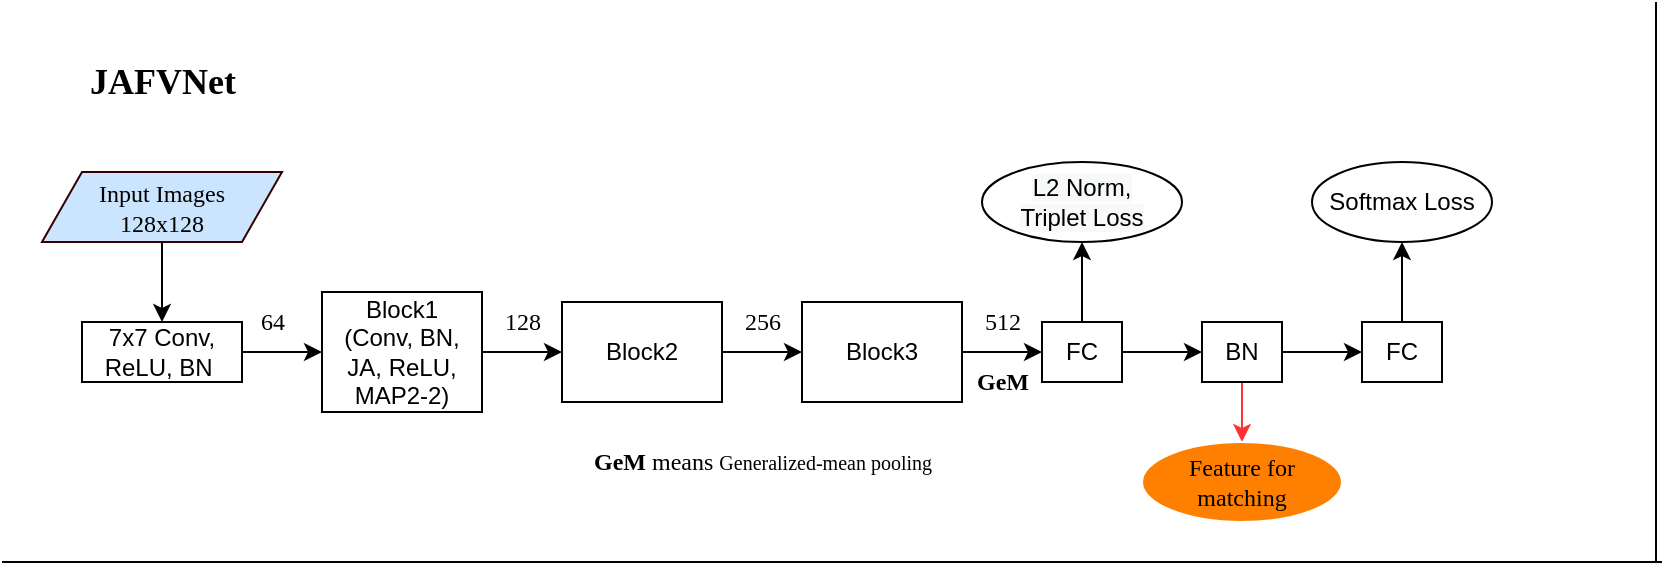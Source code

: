 <mxfile version="17.4.1" type="github">
  <diagram id="LvWteH5Bi2SbNhsPhGSD" name="第 1 页">
    <mxGraphModel dx="1826" dy="794" grid="1" gridSize="10" guides="1" tooltips="1" connect="1" arrows="1" fold="1" page="1" pageScale="1" pageWidth="827" pageHeight="1169" math="0" shadow="0">
      <root>
        <mxCell id="0" />
        <mxCell id="1" parent="0" />
        <mxCell id="UoSoZl50-tEkdu6xtE2z-11" style="edgeStyle=orthogonalEdgeStyle;rounded=0;orthogonalLoop=1;jettySize=auto;html=1;exitX=1;exitY=0.5;exitDx=0;exitDy=0;entryX=0;entryY=0.5;entryDx=0;entryDy=0;" edge="1" parent="1" source="UoSoZl50-tEkdu6xtE2z-1" target="UoSoZl50-tEkdu6xtE2z-2">
          <mxGeometry relative="1" as="geometry" />
        </mxCell>
        <mxCell id="UoSoZl50-tEkdu6xtE2z-1" value="7x7 Conv, ReLU, BN&amp;nbsp;" style="rounded=0;whiteSpace=wrap;html=1;" vertex="1" parent="1">
          <mxGeometry x="40" y="160" width="80" height="30" as="geometry" />
        </mxCell>
        <mxCell id="UoSoZl50-tEkdu6xtE2z-12" style="edgeStyle=orthogonalEdgeStyle;rounded=0;orthogonalLoop=1;jettySize=auto;html=1;exitX=1;exitY=0.5;exitDx=0;exitDy=0;entryX=0;entryY=0.5;entryDx=0;entryDy=0;" edge="1" parent="1" source="UoSoZl50-tEkdu6xtE2z-2" target="UoSoZl50-tEkdu6xtE2z-3">
          <mxGeometry relative="1" as="geometry" />
        </mxCell>
        <mxCell id="UoSoZl50-tEkdu6xtE2z-2" value="Block1&lt;br&gt;(Conv, BN, JA, ReLU, MAP2-2)" style="rounded=0;whiteSpace=wrap;html=1;" vertex="1" parent="1">
          <mxGeometry x="160" y="145" width="80" height="60" as="geometry" />
        </mxCell>
        <mxCell id="UoSoZl50-tEkdu6xtE2z-13" style="edgeStyle=orthogonalEdgeStyle;rounded=0;orthogonalLoop=1;jettySize=auto;html=1;exitX=1;exitY=0.5;exitDx=0;exitDy=0;entryX=0;entryY=0.5;entryDx=0;entryDy=0;" edge="1" parent="1" source="UoSoZl50-tEkdu6xtE2z-3" target="UoSoZl50-tEkdu6xtE2z-4">
          <mxGeometry relative="1" as="geometry" />
        </mxCell>
        <mxCell id="UoSoZl50-tEkdu6xtE2z-3" value="Block2&lt;br&gt;" style="rounded=0;whiteSpace=wrap;html=1;" vertex="1" parent="1">
          <mxGeometry x="280" y="150" width="80" height="50" as="geometry" />
        </mxCell>
        <mxCell id="UoSoZl50-tEkdu6xtE2z-14" style="edgeStyle=orthogonalEdgeStyle;rounded=0;orthogonalLoop=1;jettySize=auto;html=1;exitX=1;exitY=0.5;exitDx=0;exitDy=0;entryX=0;entryY=0.5;entryDx=0;entryDy=0;" edge="1" parent="1" source="UoSoZl50-tEkdu6xtE2z-4" target="UoSoZl50-tEkdu6xtE2z-6">
          <mxGeometry relative="1" as="geometry" />
        </mxCell>
        <mxCell id="UoSoZl50-tEkdu6xtE2z-4" value="Block3" style="rounded=0;whiteSpace=wrap;html=1;" vertex="1" parent="1">
          <mxGeometry x="400" y="150" width="80" height="50" as="geometry" />
        </mxCell>
        <mxCell id="UoSoZl50-tEkdu6xtE2z-10" style="edgeStyle=orthogonalEdgeStyle;rounded=0;orthogonalLoop=1;jettySize=auto;html=1;exitX=0.5;exitY=0;exitDx=0;exitDy=0;" edge="1" parent="1" source="UoSoZl50-tEkdu6xtE2z-6">
          <mxGeometry relative="1" as="geometry">
            <mxPoint x="540" y="120" as="targetPoint" />
          </mxGeometry>
        </mxCell>
        <mxCell id="UoSoZl50-tEkdu6xtE2z-15" style="edgeStyle=orthogonalEdgeStyle;rounded=0;orthogonalLoop=1;jettySize=auto;html=1;exitX=1;exitY=0.5;exitDx=0;exitDy=0;entryX=0;entryY=0.5;entryDx=0;entryDy=0;" edge="1" parent="1" source="UoSoZl50-tEkdu6xtE2z-6" target="UoSoZl50-tEkdu6xtE2z-7">
          <mxGeometry relative="1" as="geometry" />
        </mxCell>
        <mxCell id="UoSoZl50-tEkdu6xtE2z-6" value="FC" style="rounded=0;whiteSpace=wrap;html=1;" vertex="1" parent="1">
          <mxGeometry x="520" y="160" width="40" height="30" as="geometry" />
        </mxCell>
        <mxCell id="UoSoZl50-tEkdu6xtE2z-16" style="edgeStyle=orthogonalEdgeStyle;rounded=0;orthogonalLoop=1;jettySize=auto;html=1;exitX=1;exitY=0.5;exitDx=0;exitDy=0;entryX=0;entryY=0.5;entryDx=0;entryDy=0;" edge="1" parent="1" source="UoSoZl50-tEkdu6xtE2z-7" target="UoSoZl50-tEkdu6xtE2z-8">
          <mxGeometry relative="1" as="geometry" />
        </mxCell>
        <mxCell id="UoSoZl50-tEkdu6xtE2z-17" style="edgeStyle=orthogonalEdgeStyle;rounded=0;orthogonalLoop=1;jettySize=auto;html=1;exitX=0.5;exitY=1;exitDx=0;exitDy=0;strokeColor=#FF3333;entryX=0.5;entryY=0;entryDx=0;entryDy=0;" edge="1" parent="1" source="UoSoZl50-tEkdu6xtE2z-7" target="UoSoZl50-tEkdu6xtE2z-25">
          <mxGeometry relative="1" as="geometry">
            <mxPoint x="620" y="120" as="targetPoint" />
          </mxGeometry>
        </mxCell>
        <mxCell id="UoSoZl50-tEkdu6xtE2z-7" value="BN" style="rounded=0;whiteSpace=wrap;html=1;" vertex="1" parent="1">
          <mxGeometry x="600" y="160" width="40" height="30" as="geometry" />
        </mxCell>
        <mxCell id="UoSoZl50-tEkdu6xtE2z-18" style="edgeStyle=orthogonalEdgeStyle;rounded=0;orthogonalLoop=1;jettySize=auto;html=1;exitX=0.5;exitY=0;exitDx=0;exitDy=0;" edge="1" parent="1" source="UoSoZl50-tEkdu6xtE2z-8">
          <mxGeometry relative="1" as="geometry">
            <mxPoint x="700" y="120" as="targetPoint" />
          </mxGeometry>
        </mxCell>
        <mxCell id="UoSoZl50-tEkdu6xtE2z-8" value="FC" style="rounded=0;whiteSpace=wrap;html=1;" vertex="1" parent="1">
          <mxGeometry x="680" y="160" width="40" height="30" as="geometry" />
        </mxCell>
        <mxCell id="UoSoZl50-tEkdu6xtE2z-22" value="&lt;span style=&quot;color: rgb(0 , 0 , 0) ; font-family: &amp;#34;helvetica&amp;#34; ; font-size: 12px ; font-style: normal ; font-weight: 400 ; letter-spacing: normal ; text-align: center ; text-indent: 0px ; text-transform: none ; word-spacing: 0px ; background-color: rgb(248 , 249 , 250) ; display: inline ; float: none&quot;&gt;L2 Norm,&lt;br&gt;Triplet Loss&lt;/span&gt;" style="ellipse;whiteSpace=wrap;html=1;" vertex="1" parent="1">
          <mxGeometry x="490" y="80" width="100" height="40" as="geometry" />
        </mxCell>
        <mxCell id="UoSoZl50-tEkdu6xtE2z-23" value="Softmax Loss" style="ellipse;whiteSpace=wrap;html=1;" vertex="1" parent="1">
          <mxGeometry x="655" y="80" width="90" height="40" as="geometry" />
        </mxCell>
        <mxCell id="UoSoZl50-tEkdu6xtE2z-25" value="&lt;font face=&quot;Comic Sans MS&quot;&gt;Feature for matching&lt;/font&gt;" style="ellipse;whiteSpace=wrap;html=1;fillColor=#FF8000;strokeColor=#FFFFFF;" vertex="1" parent="1">
          <mxGeometry x="570" y="220" width="100" height="40" as="geometry" />
        </mxCell>
        <mxCell id="UoSoZl50-tEkdu6xtE2z-26" value="64" style="text;html=1;resizable=0;autosize=1;align=center;verticalAlign=middle;points=[];fillColor=none;strokeColor=none;rounded=0;fontFamily=Comic Sans MS;" vertex="1" parent="1">
          <mxGeometry x="120" y="150" width="30" height="20" as="geometry" />
        </mxCell>
        <mxCell id="UoSoZl50-tEkdu6xtE2z-28" value="128" style="text;html=1;resizable=0;autosize=1;align=center;verticalAlign=middle;points=[];fillColor=none;strokeColor=none;rounded=0;fontFamily=Comic Sans MS;" vertex="1" parent="1">
          <mxGeometry x="240" y="150" width="40" height="20" as="geometry" />
        </mxCell>
        <mxCell id="UoSoZl50-tEkdu6xtE2z-29" value="256" style="text;html=1;resizable=0;autosize=1;align=center;verticalAlign=middle;points=[];fillColor=none;strokeColor=none;rounded=0;fontFamily=Comic Sans MS;" vertex="1" parent="1">
          <mxGeometry x="360" y="150" width="40" height="20" as="geometry" />
        </mxCell>
        <mxCell id="UoSoZl50-tEkdu6xtE2z-30" value="512" style="text;html=1;resizable=0;autosize=1;align=center;verticalAlign=middle;points=[];fillColor=none;strokeColor=none;rounded=0;fontFamily=Comic Sans MS;" vertex="1" parent="1">
          <mxGeometry x="480" y="150" width="40" height="20" as="geometry" />
        </mxCell>
        <mxCell id="UoSoZl50-tEkdu6xtE2z-35" style="rounded=0;orthogonalLoop=1;jettySize=auto;html=1;exitX=0.5;exitY=1;exitDx=0;exitDy=0;entryX=0.5;entryY=0;entryDx=0;entryDy=0;fontFamily=Comic Sans MS;strokeColor=#000000;fillColor=#000000;" edge="1" parent="1" source="UoSoZl50-tEkdu6xtE2z-34" target="UoSoZl50-tEkdu6xtE2z-1">
          <mxGeometry relative="1" as="geometry" />
        </mxCell>
        <mxCell id="UoSoZl50-tEkdu6xtE2z-34" value="Input Images&lt;br&gt;128x128" style="shape=parallelogram;perimeter=parallelogramPerimeter;whiteSpace=wrap;html=1;fixedSize=1;fontFamily=Comic Sans MS;strokeColor=#330000;fillColor=#CCE5FF;" vertex="1" parent="1">
          <mxGeometry x="20" y="85" width="120" height="35" as="geometry" />
        </mxCell>
        <mxCell id="UoSoZl50-tEkdu6xtE2z-36" value="&lt;b&gt;GeM &lt;/b&gt;means&amp;nbsp;&lt;span style=&quot;text-align: left ; background-color: rgb(255 , 255 , 255)&quot;&gt;&lt;font style=&quot;font-size: 10px&quot;&gt;Generalized-mean pooling&lt;/font&gt;&lt;/span&gt;" style="text;html=1;resizable=0;autosize=1;align=center;verticalAlign=middle;points=[];fillColor=none;strokeColor=none;rounded=0;fontFamily=Comic Sans MS;" vertex="1" parent="1">
          <mxGeometry x="265" y="220" width="230" height="20" as="geometry" />
        </mxCell>
        <mxCell id="UoSoZl50-tEkdu6xtE2z-37" value="&lt;b&gt;GeM&lt;/b&gt;" style="text;html=1;resizable=0;autosize=1;align=center;verticalAlign=middle;points=[];fillColor=none;strokeColor=none;rounded=0;fontFamily=Comic Sans MS;" vertex="1" parent="1">
          <mxGeometry x="480" y="180" width="40" height="20" as="geometry" />
        </mxCell>
        <mxCell id="UoSoZl50-tEkdu6xtE2z-39" value="&lt;b&gt;&lt;font style=&quot;font-size: 18px&quot;&gt;JAFVNet&lt;/font&gt;&lt;/b&gt;" style="text;html=1;resizable=0;autosize=1;align=center;verticalAlign=middle;points=[];fillColor=none;strokeColor=none;rounded=0;fontFamily=Comic Sans MS;" vertex="1" parent="1">
          <mxGeometry x="30" y="30" width="100" height="20" as="geometry" />
        </mxCell>
        <mxCell id="UoSoZl50-tEkdu6xtE2z-42" value="" style="endArrow=none;html=1;rounded=0;fontFamily=Comic Sans MS;fontSize=18;strokeColor=#000000;fillColor=#000000;" edge="1" parent="1">
          <mxGeometry width="50" height="50" relative="1" as="geometry">
            <mxPoint y="280" as="sourcePoint" />
            <mxPoint x="830" y="280" as="targetPoint" />
          </mxGeometry>
        </mxCell>
        <mxCell id="UoSoZl50-tEkdu6xtE2z-43" value="" style="endArrow=none;html=1;rounded=0;fontFamily=Comic Sans MS;fontSize=18;strokeColor=#000000;fillColor=#000000;" edge="1" parent="1">
          <mxGeometry width="50" height="50" relative="1" as="geometry">
            <mxPoint x="827" as="sourcePoint" />
            <mxPoint x="827" y="280" as="targetPoint" />
          </mxGeometry>
        </mxCell>
      </root>
    </mxGraphModel>
  </diagram>
</mxfile>
